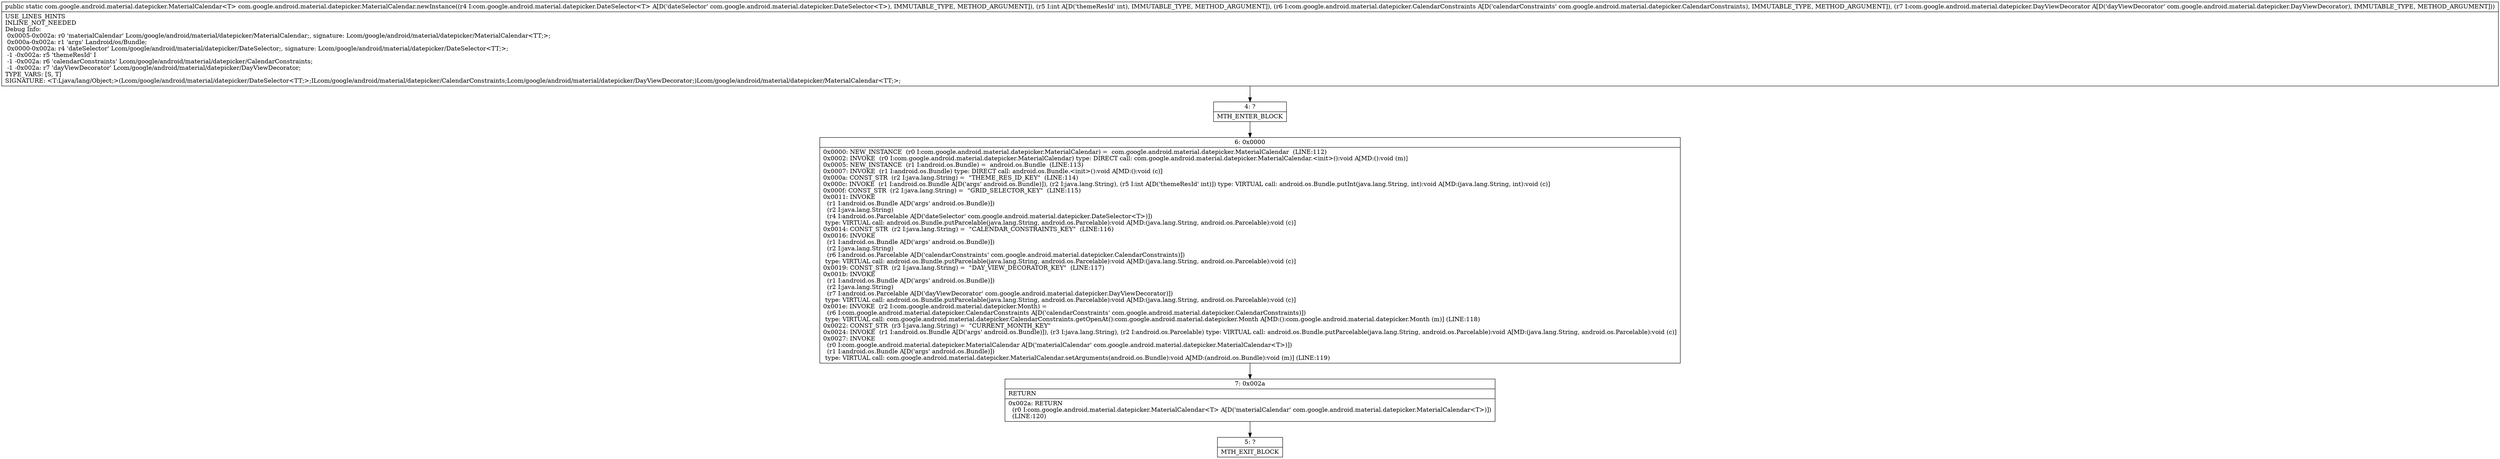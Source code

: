 digraph "CFG forcom.google.android.material.datepicker.MaterialCalendar.newInstance(Lcom\/google\/android\/material\/datepicker\/DateSelector;ILcom\/google\/android\/material\/datepicker\/CalendarConstraints;Lcom\/google\/android\/material\/datepicker\/DayViewDecorator;)Lcom\/google\/android\/material\/datepicker\/MaterialCalendar;" {
Node_4 [shape=record,label="{4\:\ ?|MTH_ENTER_BLOCK\l}"];
Node_6 [shape=record,label="{6\:\ 0x0000|0x0000: NEW_INSTANCE  (r0 I:com.google.android.material.datepicker.MaterialCalendar) =  com.google.android.material.datepicker.MaterialCalendar  (LINE:112)\l0x0002: INVOKE  (r0 I:com.google.android.material.datepicker.MaterialCalendar) type: DIRECT call: com.google.android.material.datepicker.MaterialCalendar.\<init\>():void A[MD:():void (m)]\l0x0005: NEW_INSTANCE  (r1 I:android.os.Bundle) =  android.os.Bundle  (LINE:113)\l0x0007: INVOKE  (r1 I:android.os.Bundle) type: DIRECT call: android.os.Bundle.\<init\>():void A[MD:():void (c)]\l0x000a: CONST_STR  (r2 I:java.lang.String) =  \"THEME_RES_ID_KEY\"  (LINE:114)\l0x000c: INVOKE  (r1 I:android.os.Bundle A[D('args' android.os.Bundle)]), (r2 I:java.lang.String), (r5 I:int A[D('themeResId' int)]) type: VIRTUAL call: android.os.Bundle.putInt(java.lang.String, int):void A[MD:(java.lang.String, int):void (c)]\l0x000f: CONST_STR  (r2 I:java.lang.String) =  \"GRID_SELECTOR_KEY\"  (LINE:115)\l0x0011: INVOKE  \l  (r1 I:android.os.Bundle A[D('args' android.os.Bundle)])\l  (r2 I:java.lang.String)\l  (r4 I:android.os.Parcelable A[D('dateSelector' com.google.android.material.datepicker.DateSelector\<T\>)])\l type: VIRTUAL call: android.os.Bundle.putParcelable(java.lang.String, android.os.Parcelable):void A[MD:(java.lang.String, android.os.Parcelable):void (c)]\l0x0014: CONST_STR  (r2 I:java.lang.String) =  \"CALENDAR_CONSTRAINTS_KEY\"  (LINE:116)\l0x0016: INVOKE  \l  (r1 I:android.os.Bundle A[D('args' android.os.Bundle)])\l  (r2 I:java.lang.String)\l  (r6 I:android.os.Parcelable A[D('calendarConstraints' com.google.android.material.datepicker.CalendarConstraints)])\l type: VIRTUAL call: android.os.Bundle.putParcelable(java.lang.String, android.os.Parcelable):void A[MD:(java.lang.String, android.os.Parcelable):void (c)]\l0x0019: CONST_STR  (r2 I:java.lang.String) =  \"DAY_VIEW_DECORATOR_KEY\"  (LINE:117)\l0x001b: INVOKE  \l  (r1 I:android.os.Bundle A[D('args' android.os.Bundle)])\l  (r2 I:java.lang.String)\l  (r7 I:android.os.Parcelable A[D('dayViewDecorator' com.google.android.material.datepicker.DayViewDecorator)])\l type: VIRTUAL call: android.os.Bundle.putParcelable(java.lang.String, android.os.Parcelable):void A[MD:(java.lang.String, android.os.Parcelable):void (c)]\l0x001e: INVOKE  (r2 I:com.google.android.material.datepicker.Month) = \l  (r6 I:com.google.android.material.datepicker.CalendarConstraints A[D('calendarConstraints' com.google.android.material.datepicker.CalendarConstraints)])\l type: VIRTUAL call: com.google.android.material.datepicker.CalendarConstraints.getOpenAt():com.google.android.material.datepicker.Month A[MD:():com.google.android.material.datepicker.Month (m)] (LINE:118)\l0x0022: CONST_STR  (r3 I:java.lang.String) =  \"CURRENT_MONTH_KEY\" \l0x0024: INVOKE  (r1 I:android.os.Bundle A[D('args' android.os.Bundle)]), (r3 I:java.lang.String), (r2 I:android.os.Parcelable) type: VIRTUAL call: android.os.Bundle.putParcelable(java.lang.String, android.os.Parcelable):void A[MD:(java.lang.String, android.os.Parcelable):void (c)]\l0x0027: INVOKE  \l  (r0 I:com.google.android.material.datepicker.MaterialCalendar A[D('materialCalendar' com.google.android.material.datepicker.MaterialCalendar\<T\>)])\l  (r1 I:android.os.Bundle A[D('args' android.os.Bundle)])\l type: VIRTUAL call: com.google.android.material.datepicker.MaterialCalendar.setArguments(android.os.Bundle):void A[MD:(android.os.Bundle):void (m)] (LINE:119)\l}"];
Node_7 [shape=record,label="{7\:\ 0x002a|RETURN\l|0x002a: RETURN  \l  (r0 I:com.google.android.material.datepicker.MaterialCalendar\<T\> A[D('materialCalendar' com.google.android.material.datepicker.MaterialCalendar\<T\>)])\l  (LINE:120)\l}"];
Node_5 [shape=record,label="{5\:\ ?|MTH_EXIT_BLOCK\l}"];
MethodNode[shape=record,label="{public static com.google.android.material.datepicker.MaterialCalendar\<T\> com.google.android.material.datepicker.MaterialCalendar.newInstance((r4 I:com.google.android.material.datepicker.DateSelector\<T\> A[D('dateSelector' com.google.android.material.datepicker.DateSelector\<T\>), IMMUTABLE_TYPE, METHOD_ARGUMENT]), (r5 I:int A[D('themeResId' int), IMMUTABLE_TYPE, METHOD_ARGUMENT]), (r6 I:com.google.android.material.datepicker.CalendarConstraints A[D('calendarConstraints' com.google.android.material.datepicker.CalendarConstraints), IMMUTABLE_TYPE, METHOD_ARGUMENT]), (r7 I:com.google.android.material.datepicker.DayViewDecorator A[D('dayViewDecorator' com.google.android.material.datepicker.DayViewDecorator), IMMUTABLE_TYPE, METHOD_ARGUMENT]))  | USE_LINES_HINTS\lINLINE_NOT_NEEDED\lDebug Info:\l  0x0005\-0x002a: r0 'materialCalendar' Lcom\/google\/android\/material\/datepicker\/MaterialCalendar;, signature: Lcom\/google\/android\/material\/datepicker\/MaterialCalendar\<TT;\>;\l  0x000a\-0x002a: r1 'args' Landroid\/os\/Bundle;\l  0x0000\-0x002a: r4 'dateSelector' Lcom\/google\/android\/material\/datepicker\/DateSelector;, signature: Lcom\/google\/android\/material\/datepicker\/DateSelector\<TT;\>;\l  \-1 \-0x002a: r5 'themeResId' I\l  \-1 \-0x002a: r6 'calendarConstraints' Lcom\/google\/android\/material\/datepicker\/CalendarConstraints;\l  \-1 \-0x002a: r7 'dayViewDecorator' Lcom\/google\/android\/material\/datepicker\/DayViewDecorator;\lTYPE_VARS: [S, T]\lSIGNATURE: \<T:Ljava\/lang\/Object;\>(Lcom\/google\/android\/material\/datepicker\/DateSelector\<TT;\>;ILcom\/google\/android\/material\/datepicker\/CalendarConstraints;Lcom\/google\/android\/material\/datepicker\/DayViewDecorator;)Lcom\/google\/android\/material\/datepicker\/MaterialCalendar\<TT;\>;\l}"];
MethodNode -> Node_4;Node_4 -> Node_6;
Node_6 -> Node_7;
Node_7 -> Node_5;
}

